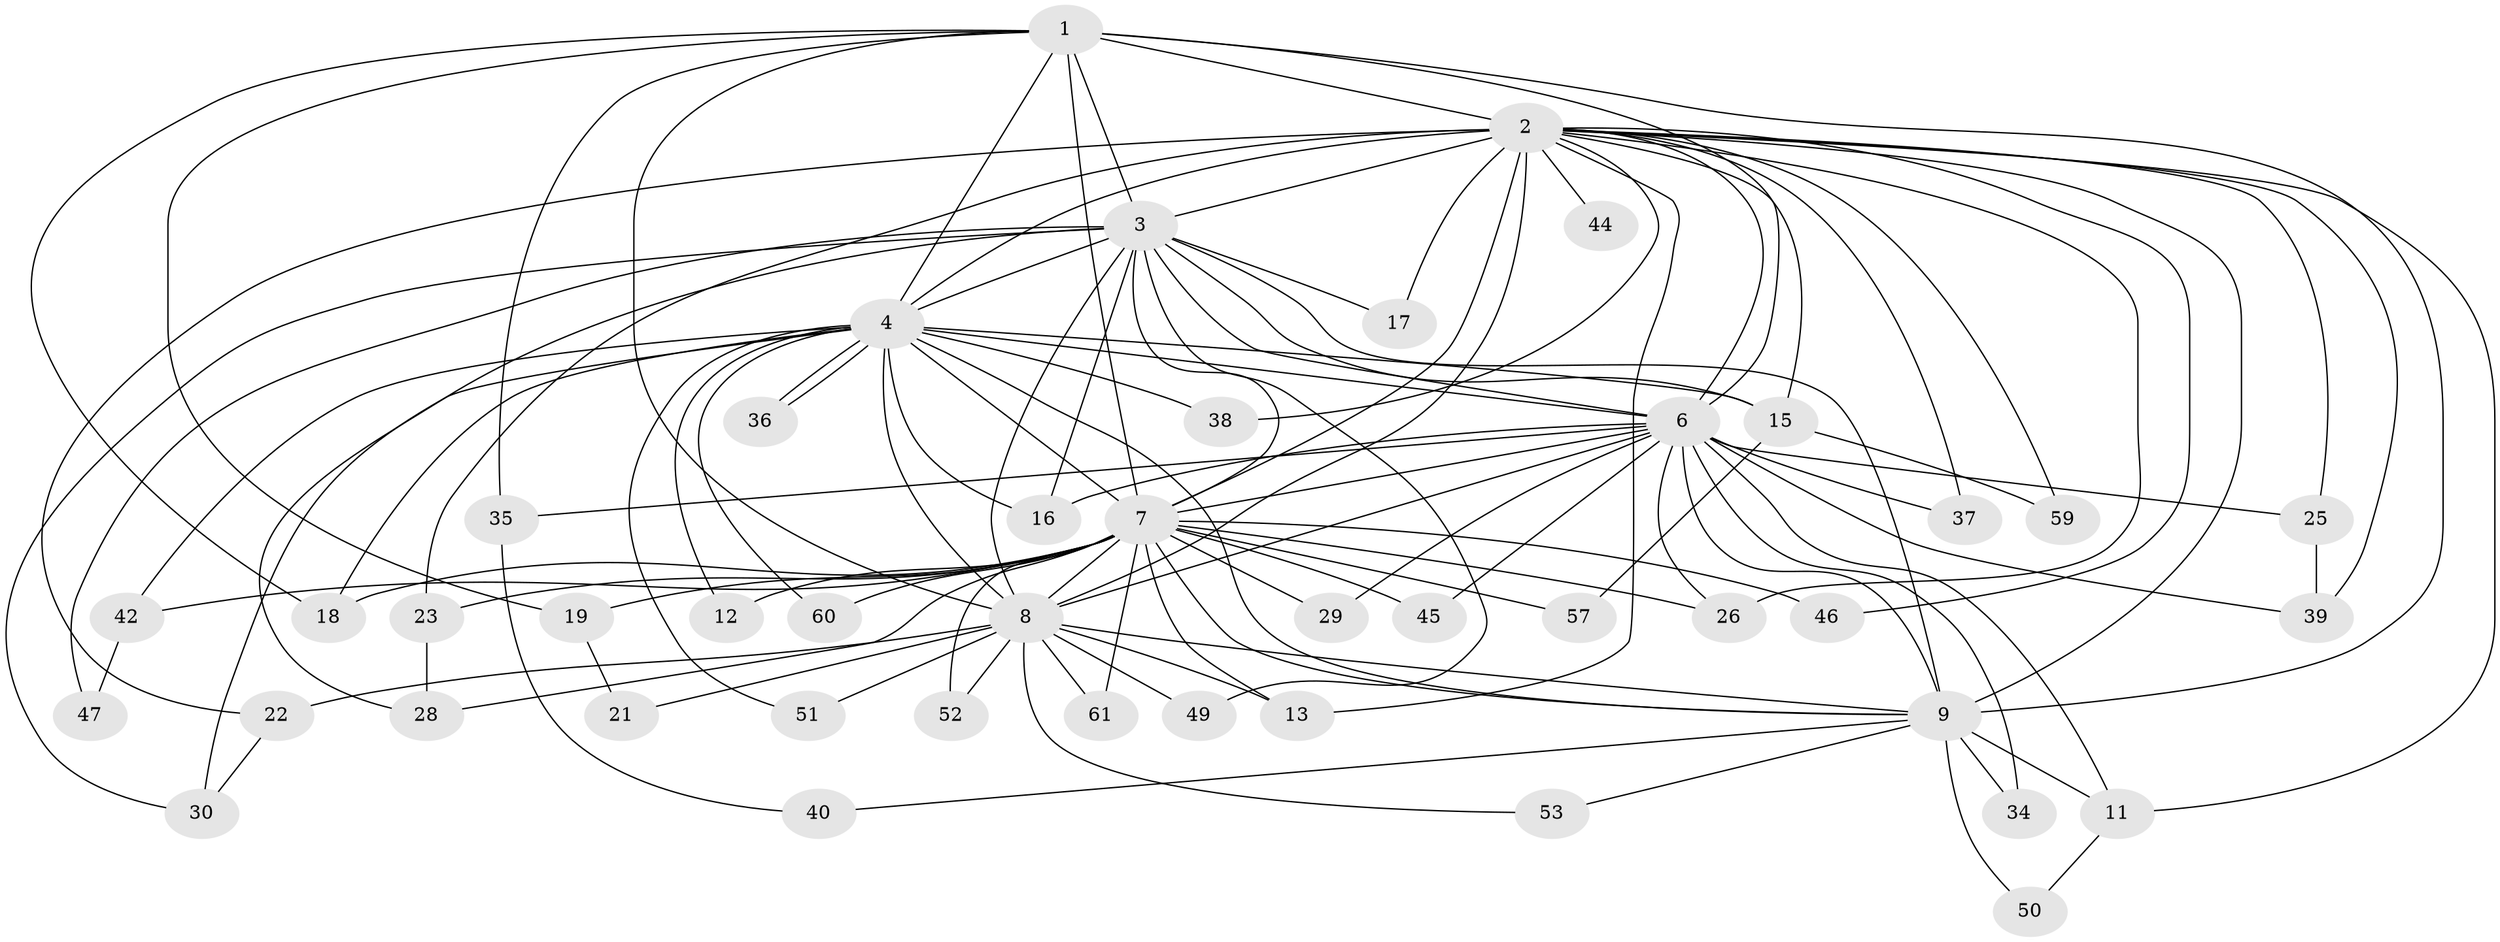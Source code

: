 // Generated by graph-tools (version 1.1) at 2025/51/02/27/25 19:51:46]
// undirected, 45 vertices, 110 edges
graph export_dot {
graph [start="1"]
  node [color=gray90,style=filled];
  1 [super="+58"];
  2 [super="+5"];
  3 [super="+14"];
  4 [super="+55"];
  6 [super="+41"];
  7 [super="+10"];
  8 [super="+62"];
  9 [super="+56"];
  11 [super="+27"];
  12;
  13 [super="+20"];
  15 [super="+31"];
  16 [super="+24"];
  17;
  18;
  19;
  21;
  22;
  23 [super="+33"];
  25 [super="+43"];
  26 [super="+32"];
  28;
  29;
  30 [super="+54"];
  34;
  35;
  36;
  37;
  38;
  39;
  40;
  42 [super="+48"];
  44;
  45;
  46;
  47;
  49;
  50;
  51;
  52;
  53;
  57;
  59;
  60;
  61;
  1 -- 2 [weight=3];
  1 -- 3;
  1 -- 4;
  1 -- 6;
  1 -- 7 [weight=2];
  1 -- 8;
  1 -- 9;
  1 -- 18;
  1 -- 19;
  1 -- 35;
  2 -- 3 [weight=3];
  2 -- 4 [weight=2];
  2 -- 6 [weight=2];
  2 -- 7 [weight=4];
  2 -- 8 [weight=3];
  2 -- 9 [weight=3];
  2 -- 13;
  2 -- 23;
  2 -- 37;
  2 -- 39;
  2 -- 44 [weight=2];
  2 -- 11;
  2 -- 17;
  2 -- 22;
  2 -- 25;
  2 -- 26;
  2 -- 38;
  2 -- 46;
  2 -- 59;
  2 -- 15;
  3 -- 4;
  3 -- 6;
  3 -- 7 [weight=2];
  3 -- 8;
  3 -- 9;
  3 -- 15;
  3 -- 16;
  3 -- 17;
  3 -- 28;
  3 -- 30;
  3 -- 47;
  3 -- 49;
  4 -- 6;
  4 -- 7 [weight=2];
  4 -- 8;
  4 -- 9;
  4 -- 12;
  4 -- 15;
  4 -- 36;
  4 -- 36;
  4 -- 38;
  4 -- 51;
  4 -- 60;
  4 -- 18;
  4 -- 42;
  4 -- 30;
  4 -- 16;
  6 -- 7 [weight=2];
  6 -- 8 [weight=2];
  6 -- 9;
  6 -- 11;
  6 -- 16;
  6 -- 25;
  6 -- 29;
  6 -- 34;
  6 -- 35;
  6 -- 37;
  6 -- 39;
  6 -- 45;
  6 -- 26;
  7 -- 8 [weight=2];
  7 -- 9 [weight=2];
  7 -- 12;
  7 -- 18;
  7 -- 23;
  7 -- 29;
  7 -- 42 [weight=2];
  7 -- 45;
  7 -- 52;
  7 -- 57;
  7 -- 28;
  7 -- 46;
  7 -- 19;
  7 -- 26;
  7 -- 60;
  7 -- 61;
  7 -- 13;
  8 -- 9;
  8 -- 13;
  8 -- 21;
  8 -- 22;
  8 -- 49;
  8 -- 51;
  8 -- 52;
  8 -- 53;
  8 -- 61;
  9 -- 34;
  9 -- 40;
  9 -- 50;
  9 -- 53;
  9 -- 11;
  11 -- 50;
  15 -- 57;
  15 -- 59;
  19 -- 21;
  22 -- 30;
  23 -- 28;
  25 -- 39;
  35 -- 40;
  42 -- 47;
}
